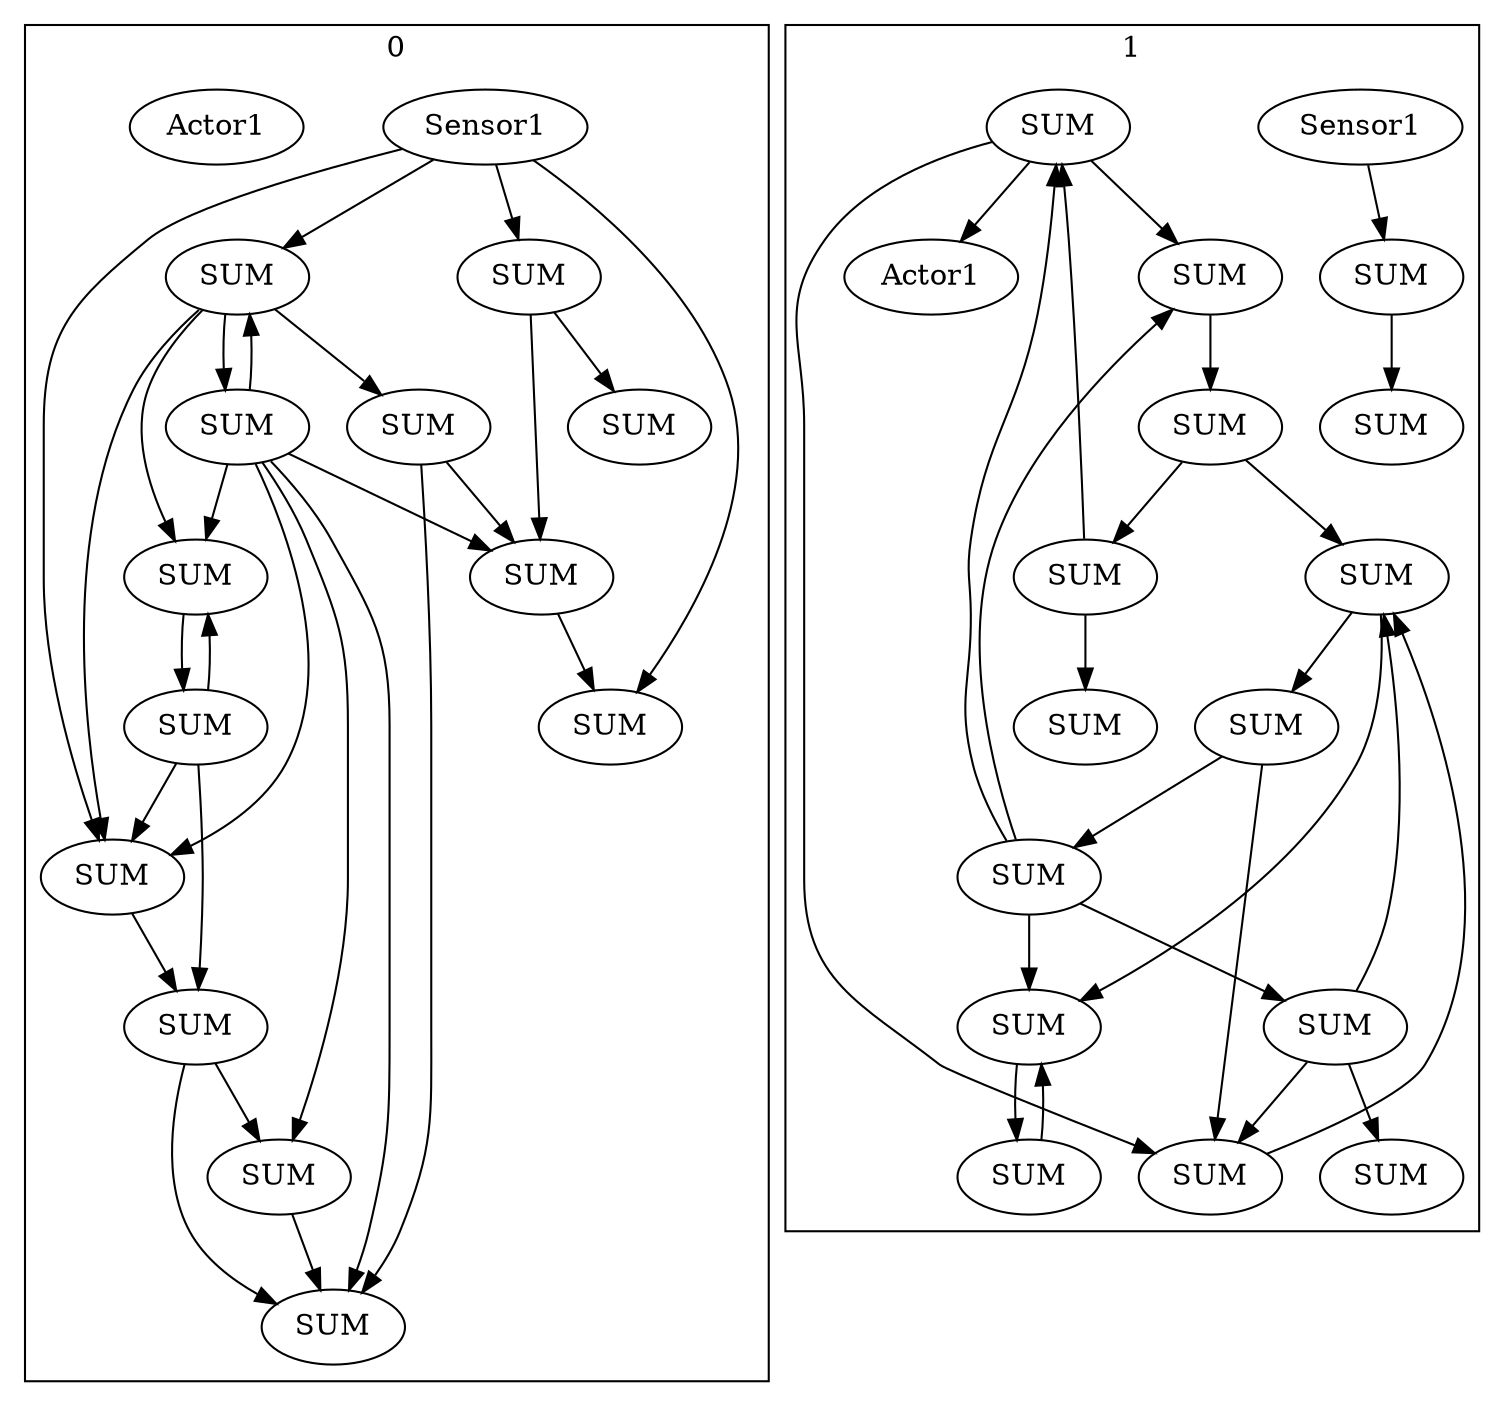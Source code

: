 digraph {
    subgraph cluster_0 {
        label="Brain";
    }
    subgraph cluster_1 {
        label="0";
        x0x127935SENSORSUM [label="Sensor1"];
        x0x127936NEURONSUM [label="SUM"];
        x0x127937NEURONSUM [label="SUM"];
        x0x127938NEURONSUM [label="SUM"];
        x0x127939NEURONSUM [label="SUM"];
        x0x127940NEURONSUM [label="SUM"];
        x0x127941NEURONSUM [label="SUM"];
        x0x127942NEURONSUM [label="SUM"];
        x0x127943NEURONSUM [label="SUM"];
        x0x127944NEURONSUM [label="SUM"];
        x0x127945NEURONSUM [label="SUM"];
        x0x127946NEURONSUM [label="SUM"];
        x0x127947NEURONSUM [label="SUM"];
        x0x127948NEURONSUM [label="SUM"];
        x0x127949ACTORSUM [label="Actor1"];
    }
    subgraph cluster_2 {
        label="1";
        x1x127950SENSORSUM [label="Sensor1"];
        x1x127951NEURONSUM [label="SUM"];
        x1x127952NEURONSUM [label="SUM"];
        x1x127953NEURONSUM [label="SUM"];
        x1x127954NEURONSUM [label="SUM"];
        x1x127955NEURONSUM [label="SUM"];
        x1x127956NEURONSUM [label="SUM"];
        x1x127957NEURONSUM [label="SUM"];
        x1x127958NEURONSUM [label="SUM"];
        x1x127959NEURONSUM [label="SUM"];
        x1x127960NEURONSUM [label="SUM"];
        x1x127961NEURONSUM [label="SUM"];
        x1x127962NEURONSUM [label="SUM"];
        x1x127963NEURONSUM [label="SUM"];
        x1x127964NEURONSUM [label="SUM"];
        x1x127966NEURONSUM [label="SUM"];
        x1x127965ACTORSUM [label="Actor1"];
    }
    x0x127935SENSORSUM -> x0x127936NEURONSUM
    x0x127935SENSORSUM -> x0x127938NEURONSUM
    x0x127939NEURONSUM -> x0x127936NEURONSUM
    x0x127939NEURONSUM -> x0x127943NEURONSUM
    x0x127945NEURONSUM -> x0x127940NEURONSUM
    x0x127943NEURONSUM -> x0x127939NEURONSUM
    x0x127940NEURONSUM -> x0x127938NEURONSUM
    x0x127941NEURONSUM -> x0x127940NEURONSUM
    x0x127944NEURONSUM -> x0x127947NEURONSUM
    x0x127941NEURONSUM -> x0x127947NEURONSUM
    x0x127943NEURONSUM -> x0x127940NEURONSUM
    x0x127943NEURONSUM -> x0x127947NEURONSUM
    x0x127942NEURONSUM -> x0x127944NEURONSUM
    x0x127937NEURONSUM -> x0x127936NEURONSUM
    x0x127943NEURONSUM -> x0x127944NEURONSUM
    x0x127935SENSORSUM -> x0x127939NEURONSUM
    x0x127936NEURONSUM -> x0x127942NEURONSUM
    x0x127943NEURONSUM -> x0x127946NEURONSUM
    x0x127942NEURONSUM -> x0x127947NEURONSUM
    x0x127939NEURONSUM -> x0x127946NEURONSUM
    x0x127943NEURONSUM -> x0x127936NEURONSUM
    x0x127935SENSORSUM -> x0x127945NEURONSUM
    x0x127945NEURONSUM -> x0x127948NEURONSUM
    x0x127937NEURONSUM -> x0x127946NEURONSUM
    x0x127937NEURONSUM -> x0x127942NEURONSUM
    x0x127946NEURONSUM -> x0x127937NEURONSUM
    x0x127939NEURONSUM -> x0x127941NEURONSUM
    x1x127959NEURONSUM -> x1x127954NEURONSUM
    x1x127953NEURONSUM -> x1x127958NEURONSUM
    x1x127953NEURONSUM -> x1x127955NEURONSUM
    x1x127951NEURONSUM -> x1x127956NEURONSUM
    x1x127954NEURONSUM -> x1x127958NEURONSUM
    x1x127951NEURONSUM -> x1x127965ACTORSUM
    x1x127952NEURONSUM -> x1x127953NEURONSUM
    x1x127953NEURONSUM -> x1x127951NEURONSUM
    x1x127962NEURONSUM -> x1x127957NEURONSUM
    x1x127954NEURONSUM -> x1x127952NEURONSUM
    x1x127961NEURONSUM -> x1x127958NEURONSUM
    x1x127955NEURONSUM -> x1x127954NEURONSUM
    x1x127952NEURONSUM -> x1x127959NEURONSUM
    x1x127953NEURONSUM -> x1x127956NEURONSUM
    x1x127955NEURONSUM -> x1x127960NEURONSUM
    x1x127957NEURONSUM -> x1x127951NEURONSUM
    x1x127955NEURONSUM -> x1x127959NEURONSUM
    x1x127962NEURONSUM -> x1x127954NEURONSUM
    x1x127956NEURONSUM -> x1x127962NEURONSUM
    x1x127950SENSORSUM -> x1x127963NEURONSUM
    x1x127951NEURONSUM -> x1x127959NEURONSUM
    x1x127957NEURONSUM -> x1x127964NEURONSUM
    x1x127958NEURONSUM -> x1x127961NEURONSUM
    x1x127963NEURONSUM -> x1x127966NEURONSUM
}
